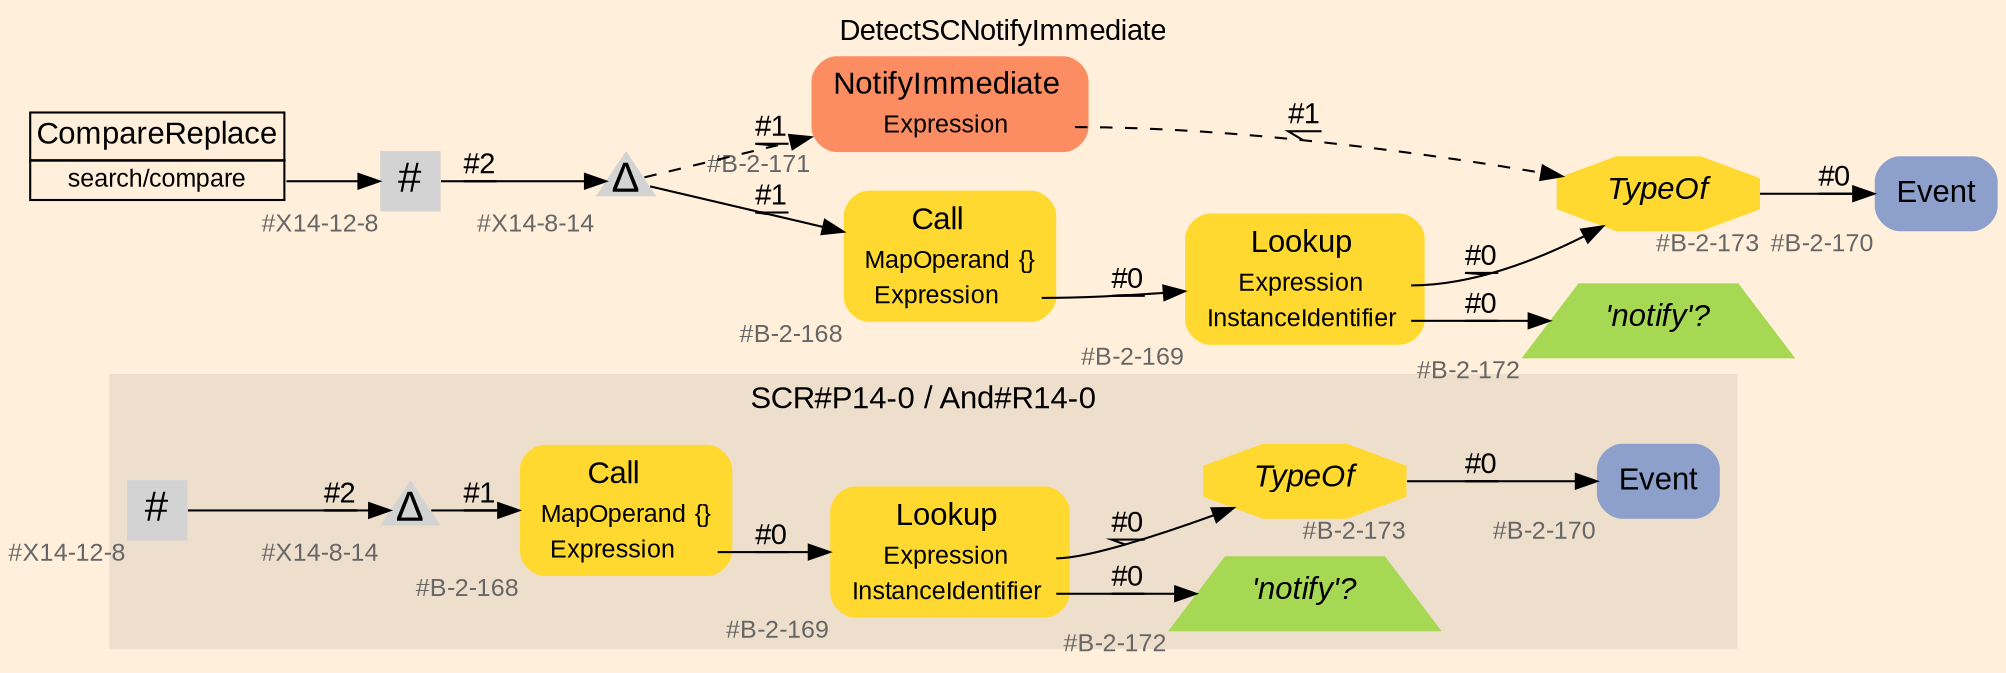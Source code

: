 digraph "DetectSCNotifyImmediate" {
label = "DetectSCNotifyImmediate"
labelloc = t
graph [
    rankdir = "LR"
    ranksep = 0.3
    bgcolor = antiquewhite1
    color = black
    fontcolor = black
    fontname = "Arial"
];
node [
    fontname = "Arial"
];
edge [
    fontname = "Arial"
];

// -------------------- figure And#R14-0 --------------------
// -------- region And#R14-0 ----------
subgraph "clusterAnd#R14-0" {
    label = "SCR#P14-0 / And#R14-0"
    style = "filled"
    color = antiquewhite2
    fontsize = "15"
    // -------- block And#R14-0/#B-2-173 ----------
    "And#R14-0/#B-2-173" [
        fillcolor = "/set28/6"
        xlabel = "#B-2-173"
        fontsize = "12"
        fontcolor = grey40
        shape = "octagon"
        label = <<FONT COLOR="black" POINT-SIZE="15"><I>TypeOf</I></FONT>>
        style = "filled"
        penwidth = 0.0
    ];
    
    // -------- block And#R14-0/#X14-12-8 ----------
    "And#R14-0/#X14-12-8" [
        xlabel = "#X14-12-8"
        fontsize = "12"
        fontcolor = grey40
        shape = "square"
        label = <<FONT COLOR="black" POINT-SIZE="20">#</FONT>>
        style = "filled"
        penwidth = 0.0
        fixedsize = true
        width = 0.4
        height = 0.4
    ];
    
    // -------- block And#R14-0/#B-2-170 ----------
    "And#R14-0/#B-2-170" [
        fillcolor = "/set28/3"
        xlabel = "#B-2-170"
        fontsize = "12"
        fontcolor = grey40
        shape = "plaintext"
        label = <<TABLE BORDER="0" CELLBORDER="0" CELLSPACING="0">
         <TR><TD><FONT COLOR="black" POINT-SIZE="15">Event</FONT></TD></TR>
        </TABLE>>
        style = "rounded,filled"
    ];
    
    // -------- block And#R14-0/#B-2-169 ----------
    "And#R14-0/#B-2-169" [
        fillcolor = "/set28/6"
        xlabel = "#B-2-169"
        fontsize = "12"
        fontcolor = grey40
        shape = "plaintext"
        label = <<TABLE BORDER="0" CELLBORDER="0" CELLSPACING="0">
         <TR><TD><FONT COLOR="black" POINT-SIZE="15">Lookup</FONT></TD></TR>
         <TR><TD><FONT COLOR="black" POINT-SIZE="12">Expression</FONT></TD><TD PORT="port0"></TD></TR>
         <TR><TD><FONT COLOR="black" POINT-SIZE="12">InstanceIdentifier</FONT></TD><TD PORT="port1"></TD></TR>
        </TABLE>>
        style = "rounded,filled"
    ];
    
    // -------- block And#R14-0/#B-2-168 ----------
    "And#R14-0/#B-2-168" [
        fillcolor = "/set28/6"
        xlabel = "#B-2-168"
        fontsize = "12"
        fontcolor = grey40
        shape = "plaintext"
        label = <<TABLE BORDER="0" CELLBORDER="0" CELLSPACING="0">
         <TR><TD><FONT COLOR="black" POINT-SIZE="15">Call</FONT></TD></TR>
         <TR><TD><FONT COLOR="black" POINT-SIZE="12">MapOperand</FONT></TD><TD PORT="port0"><FONT COLOR="black" POINT-SIZE="12">{}</FONT></TD></TR>
         <TR><TD><FONT COLOR="black" POINT-SIZE="12">Expression</FONT></TD><TD PORT="port1"></TD></TR>
        </TABLE>>
        style = "rounded,filled"
    ];
    
    // -------- block And#R14-0/#X14-8-14 ----------
    "And#R14-0/#X14-8-14" [
        xlabel = "#X14-8-14"
        fontsize = "12"
        fontcolor = grey40
        shape = "triangle"
        label = <<FONT COLOR="black" POINT-SIZE="20">Δ</FONT>>
        style = "filled"
        penwidth = 0.0
        fixedsize = true
        width = 0.4
        height = 0.4
    ];
    
    // -------- block And#R14-0/#B-2-172 ----------
    "And#R14-0/#B-2-172" [
        fillcolor = "/set28/5"
        xlabel = "#B-2-172"
        fontsize = "12"
        fontcolor = grey40
        shape = "trapezium"
        label = <<FONT COLOR="black" POINT-SIZE="15"><I>'notify'?</I></FONT>>
        style = "filled"
        penwidth = 0.0
    ];
    
}

"And#R14-0/#B-2-173" -> "And#R14-0/#B-2-170" [
    label = "#0"
    decorate = true
    color = black
    fontcolor = black
];

"And#R14-0/#X14-12-8" -> "And#R14-0/#X14-8-14" [
    label = "#2"
    decorate = true
    color = black
    fontcolor = black
];

"And#R14-0/#B-2-169":port0 -> "And#R14-0/#B-2-173" [
    label = "#0"
    decorate = true
    color = black
    fontcolor = black
];

"And#R14-0/#B-2-169":port1 -> "And#R14-0/#B-2-172" [
    label = "#0"
    decorate = true
    color = black
    fontcolor = black
];

"And#R14-0/#B-2-168":port1 -> "And#R14-0/#B-2-169" [
    label = "#0"
    decorate = true
    color = black
    fontcolor = black
];

"And#R14-0/#X14-8-14" -> "And#R14-0/#B-2-168" [
    label = "#1"
    decorate = true
    color = black
    fontcolor = black
];


// -------------------- transformation figure --------------------
// -------- block CR#X14-10-14 ----------
"CR#X14-10-14" [
    fillcolor = antiquewhite1
    fontsize = "12"
    fontcolor = grey40
    shape = "plaintext"
    label = <<TABLE BORDER="0" CELLBORDER="1" CELLSPACING="0">
     <TR><TD><FONT COLOR="black" POINT-SIZE="15">CompareReplace</FONT></TD></TR>
     <TR><TD PORT="port0"><FONT COLOR="black" POINT-SIZE="12">search/compare</FONT></TD></TR>
    </TABLE>>
    style = "filled"
    color = black
];

// -------- block #X14-12-8 ----------
"#X14-12-8" [
    xlabel = "#X14-12-8"
    fontsize = "12"
    fontcolor = grey40
    shape = "square"
    label = <<FONT COLOR="black" POINT-SIZE="20">#</FONT>>
    style = "filled"
    penwidth = 0.0
    fixedsize = true
    width = 0.4
    height = 0.4
];

// -------- block #X14-8-14 ----------
"#X14-8-14" [
    xlabel = "#X14-8-14"
    fontsize = "12"
    fontcolor = grey40
    shape = "triangle"
    label = <<FONT COLOR="black" POINT-SIZE="20">Δ</FONT>>
    style = "filled"
    penwidth = 0.0
    fixedsize = true
    width = 0.4
    height = 0.4
];

// -------- block #B-2-168 ----------
"#B-2-168" [
    fillcolor = "/set28/6"
    xlabel = "#B-2-168"
    fontsize = "12"
    fontcolor = grey40
    shape = "plaintext"
    label = <<TABLE BORDER="0" CELLBORDER="0" CELLSPACING="0">
     <TR><TD><FONT COLOR="black" POINT-SIZE="15">Call</FONT></TD></TR>
     <TR><TD><FONT COLOR="black" POINT-SIZE="12">MapOperand</FONT></TD><TD PORT="port0"><FONT COLOR="black" POINT-SIZE="12">{}</FONT></TD></TR>
     <TR><TD><FONT COLOR="black" POINT-SIZE="12">Expression</FONT></TD><TD PORT="port1"></TD></TR>
    </TABLE>>
    style = "rounded,filled"
];

// -------- block #B-2-169 ----------
"#B-2-169" [
    fillcolor = "/set28/6"
    xlabel = "#B-2-169"
    fontsize = "12"
    fontcolor = grey40
    shape = "plaintext"
    label = <<TABLE BORDER="0" CELLBORDER="0" CELLSPACING="0">
     <TR><TD><FONT COLOR="black" POINT-SIZE="15">Lookup</FONT></TD></TR>
     <TR><TD><FONT COLOR="black" POINT-SIZE="12">Expression</FONT></TD><TD PORT="port0"></TD></TR>
     <TR><TD><FONT COLOR="black" POINT-SIZE="12">InstanceIdentifier</FONT></TD><TD PORT="port1"></TD></TR>
    </TABLE>>
    style = "rounded,filled"
];

// -------- block #B-2-173 ----------
"#B-2-173" [
    fillcolor = "/set28/6"
    xlabel = "#B-2-173"
    fontsize = "12"
    fontcolor = grey40
    shape = "octagon"
    label = <<FONT COLOR="black" POINT-SIZE="15"><I>TypeOf</I></FONT>>
    style = "filled"
    penwidth = 0.0
];

// -------- block #B-2-170 ----------
"#B-2-170" [
    fillcolor = "/set28/3"
    xlabel = "#B-2-170"
    fontsize = "12"
    fontcolor = grey40
    shape = "plaintext"
    label = <<TABLE BORDER="0" CELLBORDER="0" CELLSPACING="0">
     <TR><TD><FONT COLOR="black" POINT-SIZE="15">Event</FONT></TD></TR>
    </TABLE>>
    style = "rounded,filled"
];

// -------- block #B-2-172 ----------
"#B-2-172" [
    fillcolor = "/set28/5"
    xlabel = "#B-2-172"
    fontsize = "12"
    fontcolor = grey40
    shape = "trapezium"
    label = <<FONT COLOR="black" POINT-SIZE="15"><I>'notify'?</I></FONT>>
    style = "filled"
    penwidth = 0.0
];

// -------- block #B-2-171 ----------
"#B-2-171" [
    fillcolor = "/set28/2"
    xlabel = "#B-2-171"
    fontsize = "12"
    fontcolor = grey40
    shape = "plaintext"
    label = <<TABLE BORDER="0" CELLBORDER="0" CELLSPACING="0">
     <TR><TD><FONT COLOR="black" POINT-SIZE="15">NotifyImmediate</FONT></TD></TR>
     <TR><TD><FONT COLOR="black" POINT-SIZE="12">Expression</FONT></TD><TD PORT="port0"></TD></TR>
    </TABLE>>
    style = "rounded,filled"
];

"CR#X14-10-14":port0 -> "#X14-12-8" [
    label = ""
    decorate = true
    color = black
    fontcolor = black
];

"#X14-12-8" -> "#X14-8-14" [
    label = "#2"
    decorate = true
    color = black
    fontcolor = black
];

"#X14-8-14" -> "#B-2-168" [
    label = "#1"
    decorate = true
    color = black
    fontcolor = black
];

"#X14-8-14" -> "#B-2-171" [
    style="dashed"
    label = "#1"
    decorate = true
    color = black
    fontcolor = black
];

"#B-2-168":port1 -> "#B-2-169" [
    label = "#0"
    decorate = true
    color = black
    fontcolor = black
];

"#B-2-169":port0 -> "#B-2-173" [
    label = "#0"
    decorate = true
    color = black
    fontcolor = black
];

"#B-2-169":port1 -> "#B-2-172" [
    label = "#0"
    decorate = true
    color = black
    fontcolor = black
];

"#B-2-173" -> "#B-2-170" [
    label = "#0"
    decorate = true
    color = black
    fontcolor = black
];

"#B-2-171":port0 -> "#B-2-173" [
    style="dashed"
    label = "#1"
    decorate = true
    color = black
    fontcolor = black
];


}
